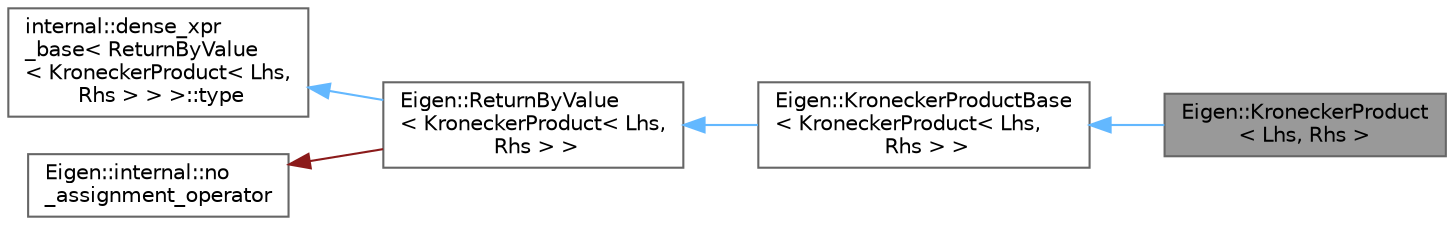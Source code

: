 digraph "Eigen::KroneckerProduct&lt; Lhs, Rhs &gt;"
{
 // LATEX_PDF_SIZE
  bgcolor="transparent";
  edge [fontname=Helvetica,fontsize=10,labelfontname=Helvetica,labelfontsize=10];
  node [fontname=Helvetica,fontsize=10,shape=box,height=0.2,width=0.4];
  rankdir="LR";
  Node1 [id="Node000001",label="Eigen::KroneckerProduct\l\< Lhs, Rhs \>",height=0.2,width=0.4,color="gray40", fillcolor="grey60", style="filled", fontcolor="black",tooltip="Kronecker tensor product helper class for dense matrices"];
  Node2 -> Node1 [id="edge5_Node000001_Node000002",dir="back",color="steelblue1",style="solid",tooltip=" "];
  Node2 [id="Node000002",label="Eigen::KroneckerProductBase\l\< KroneckerProduct\< Lhs,\l Rhs \> \>",height=0.2,width=0.4,color="gray40", fillcolor="white", style="filled",URL="$class_eigen_1_1_kronecker_product_base.html",tooltip=" "];
  Node3 -> Node2 [id="edge6_Node000002_Node000003",dir="back",color="steelblue1",style="solid",tooltip=" "];
  Node3 [id="Node000003",label="Eigen::ReturnByValue\l\< KroneckerProduct\< Lhs,\l Rhs \> \>",height=0.2,width=0.4,color="gray40", fillcolor="white", style="filled",URL="$class_eigen_1_1_return_by_value.html",tooltip=" "];
  Node4 -> Node3 [id="edge7_Node000003_Node000004",dir="back",color="steelblue1",style="solid",tooltip=" "];
  Node4 [id="Node000004",label="internal::dense_xpr\l_base\< ReturnByValue\l\< KroneckerProduct\< Lhs,\l Rhs \> \> \>::type",height=0.2,width=0.4,color="gray40", fillcolor="white", style="filled",tooltip=" "];
  Node5 -> Node3 [id="edge8_Node000003_Node000005",dir="back",color="firebrick4",style="solid",tooltip=" "];
  Node5 [id="Node000005",label="Eigen::internal::no\l_assignment_operator",height=0.2,width=0.4,color="gray40", fillcolor="white", style="filled",URL="$class_eigen_1_1internal_1_1no__assignment__operator.html",tooltip=" "];
}
